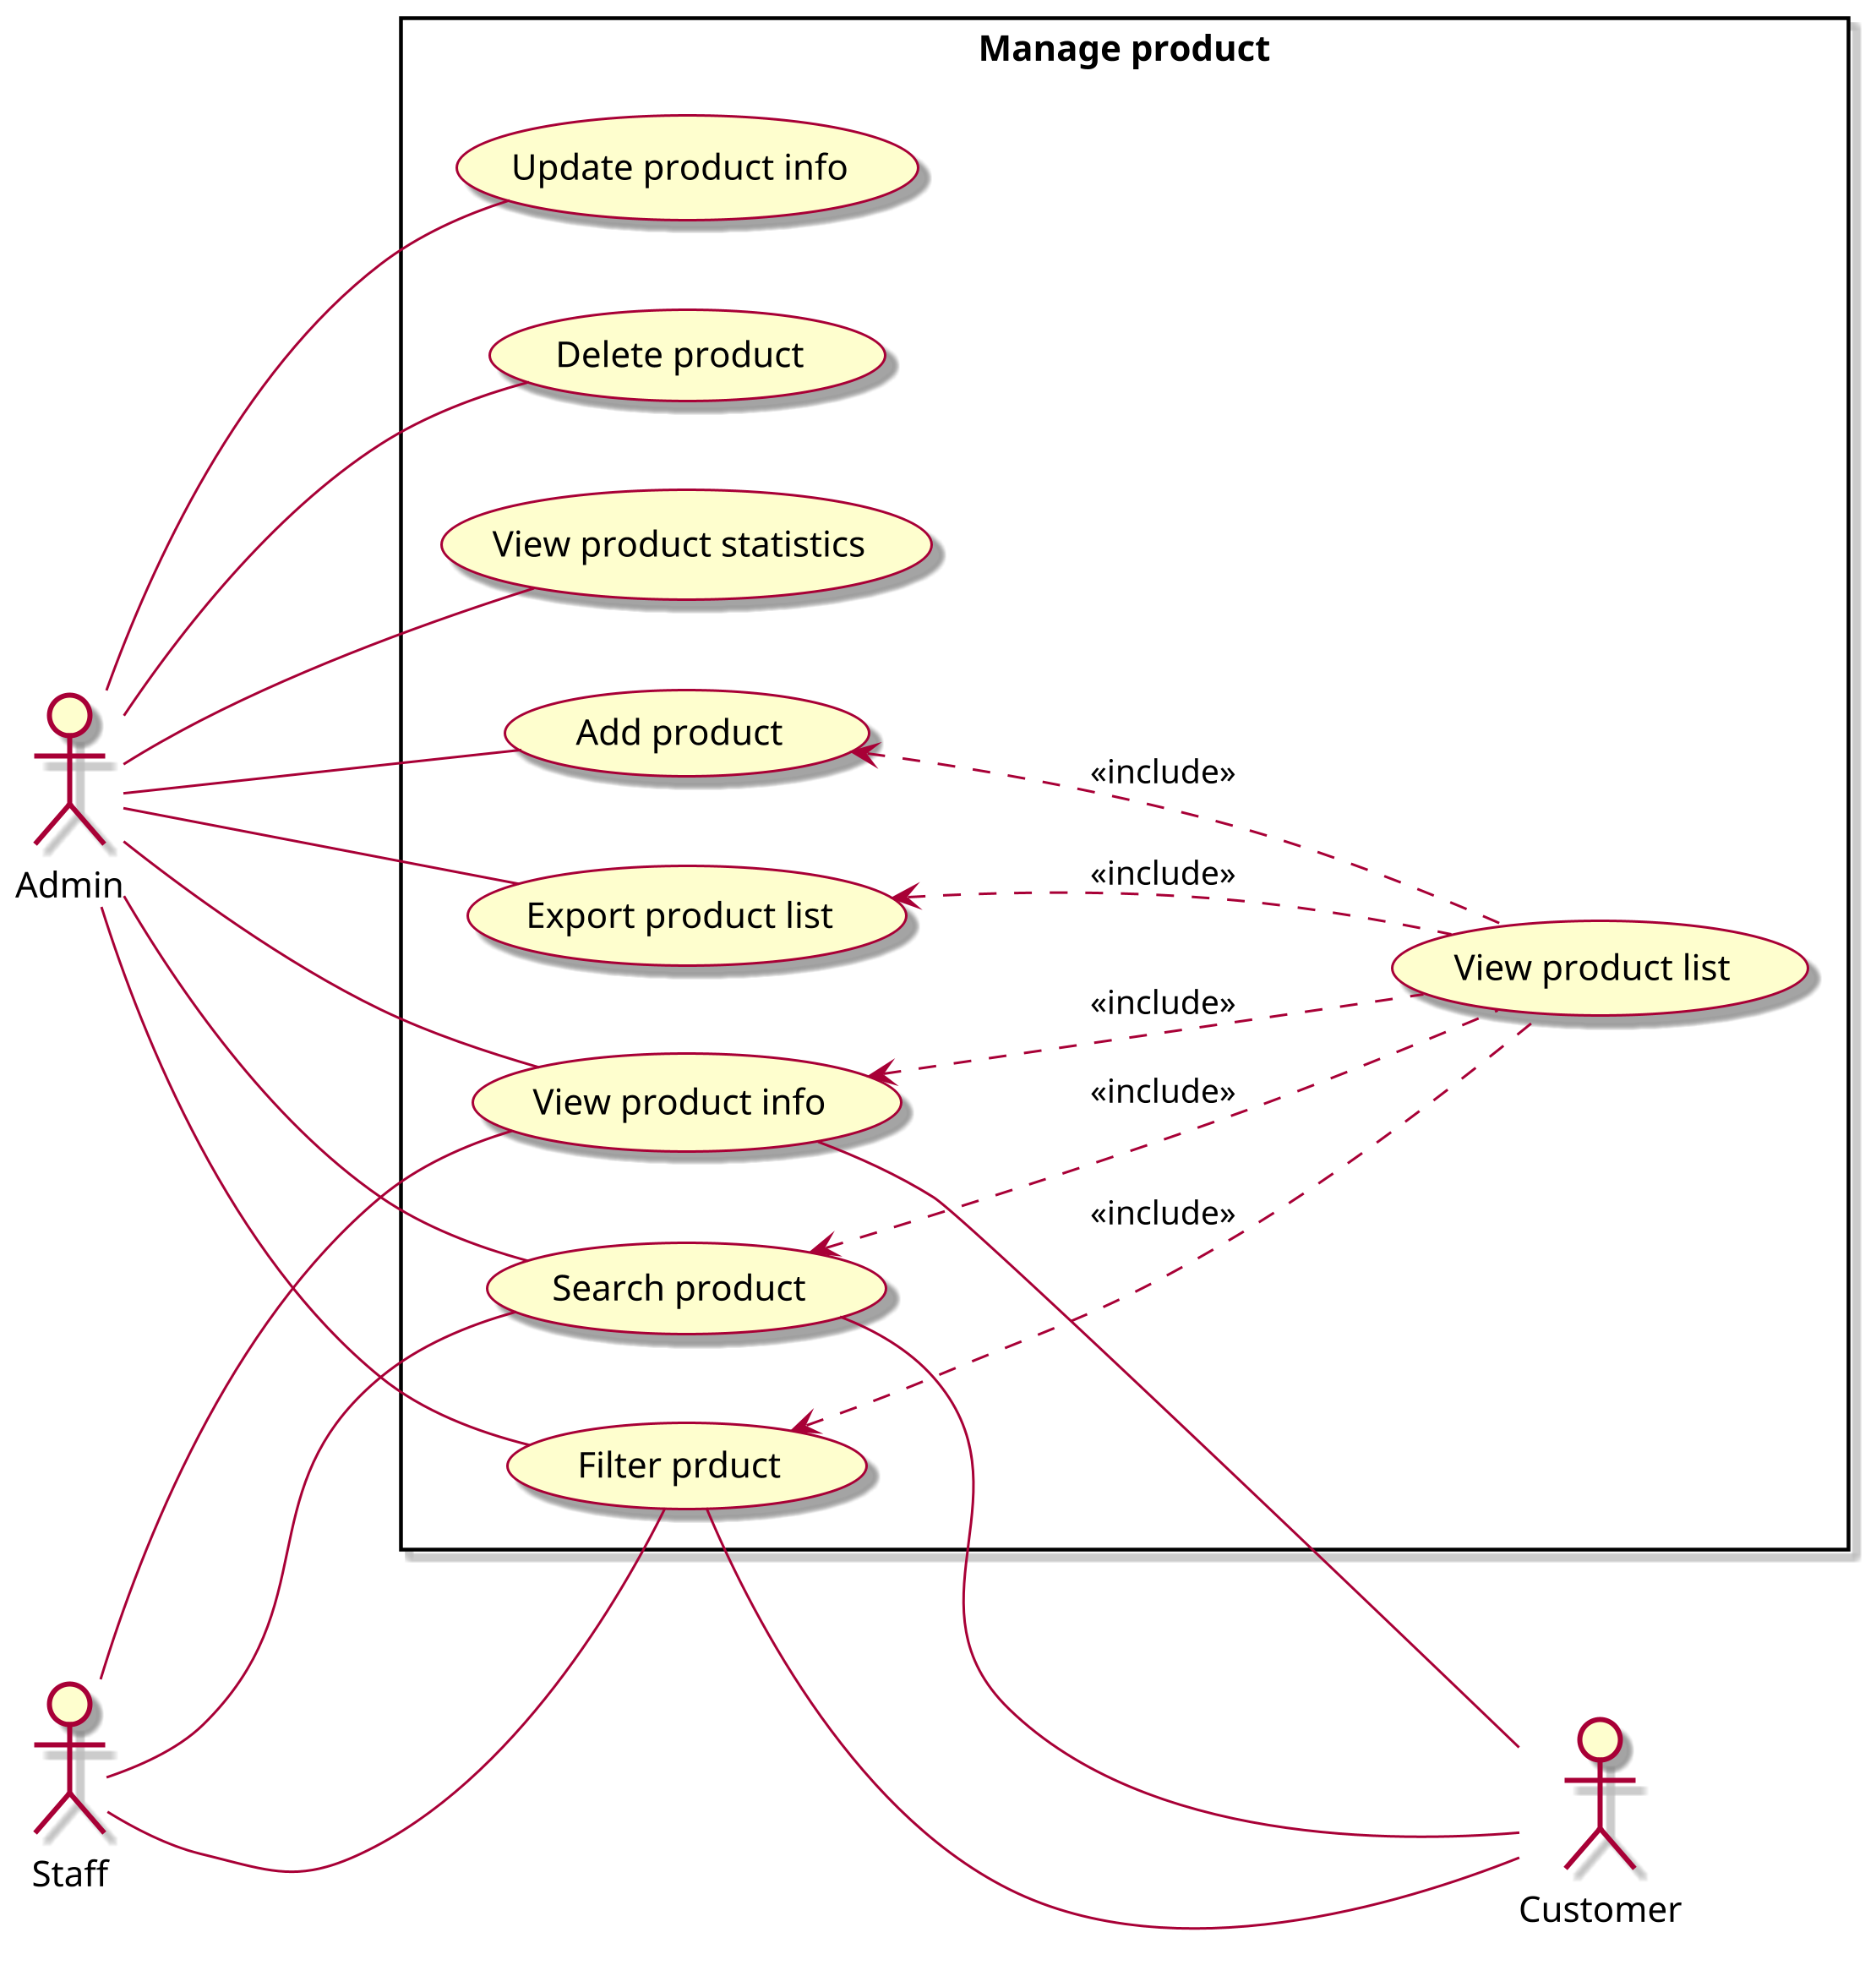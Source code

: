 @startuml ManageProduct

left to right direction
scale 3
skin rose

actor Admin as admin
actor Customer as customer
actor Staff as staff

rectangle "Manage product" {
    usecase (Add product) as tsp
    usecase (View product list) as xdssp
    usecase (View product info) as xttsp
    usecase (Update product info) as sttsp
    usecase (Delete product) as xosp
    usecase (Filter prduct) as lsp
    usecase (Search product) as tksp
    usecase (View product statistics) as xtk
    usecase (Export product list) as xudssp
}

admin --- tsp
admin --- xttsp
admin --- xosp
admin --- sttsp
admin --- lsp
admin --- tksp
admin --- xtk
admin --- xudssp

xttsp --- customer
lsp --- customer
tksp --- customer

staff --- xttsp
staff --- lsp
staff --- tksp

tsp <... xdssp : <<include>>
xttsp <... xdssp : <<include>>
lsp <... xdssp : <<include>>
tksp <... xdssp : <<include>>
xudssp <... xdssp : <<include>>

@enduml